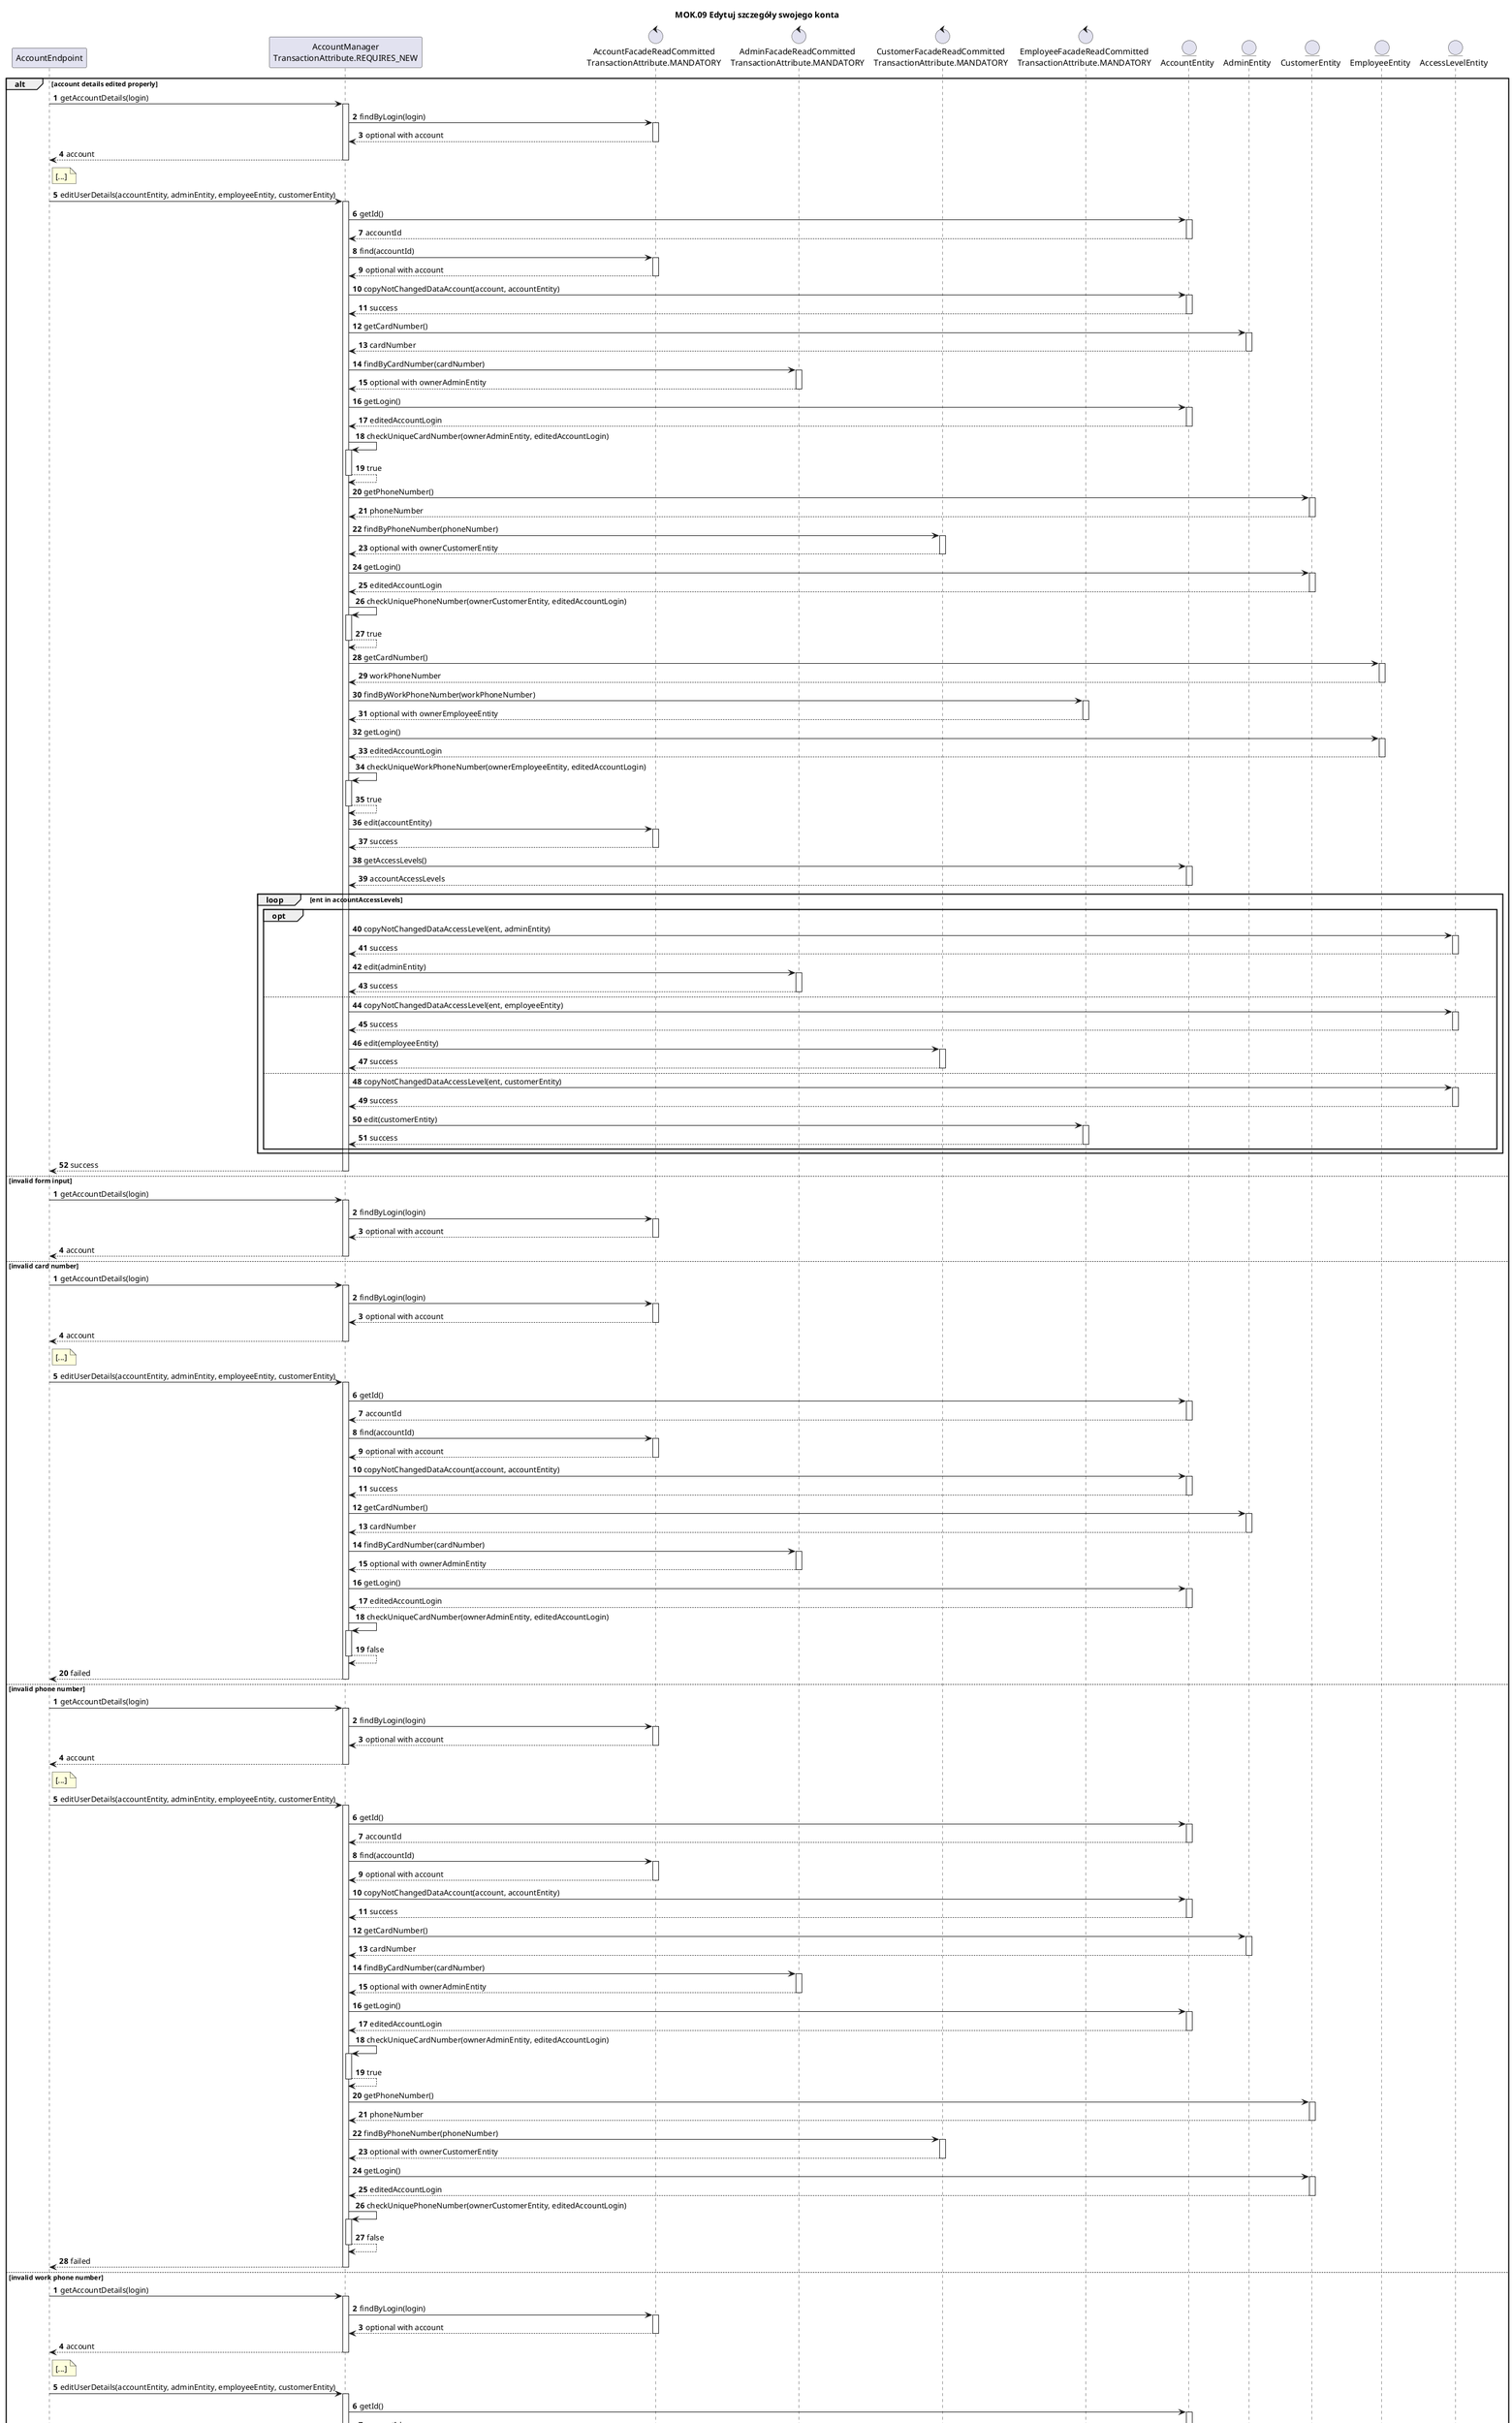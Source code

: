 @startuml

title MOK.09 Edytuj szczegóły swojego konta

autoactivate on
participant AccountEndpoint
participant "AccountManager\nTransactionAttribute.REQUIRES_NEW" as AccountManager
control "AccountFacadeReadCommitted\nTransactionAttribute.MANDATORY" as AccountFacade
control "AdminFacadeReadCommitted\nTransactionAttribute.MANDATORY" as AdminFacade
control "CustomerFacadeReadCommitted\nTransactionAttribute.MANDATORY" as CustomerFacade
control "EmployeeFacadeReadCommitted\nTransactionAttribute.MANDATORY" as EmployeeFacade
entity AccountEntity
entity AdminEntity
entity CustomerEntity
entity EmployeeEntity
entity AccessLevelEntity

alt account details edited properly
autonumber
                AccountEndpoint -> AccountManager: getAccountDetails(login)
                        AccountManager -> AccountFacade: findByLogin(login)
                        return optional with account
                return account

                note right AccountEndpoint
                    [...]
                end note

                AccountEndpoint -> AccountManager: editUserDetails(accountEntity, adminEntity, employeeEntity, customerEntity)
                        AccountManager -> AccountEntity: getId()
                        return accountId
                        AccountManager -> AccountFacade: find(accountId)
                        return optional with account
                        AccountManager -> AccountEntity: copyNotChangedDataAccount(account, accountEntity)
                        return success

                        AccountManager -> AdminEntity: getCardNumber()
                        return cardNumber
                            AccountManager -> AdminFacade: findByCardNumber(cardNumber)
                            return optional with ownerAdminEntity
                        AccountManager -> AccountEntity: getLogin()
                        return editedAccountLogin
                        AccountManager -> AccountManager: checkUniqueCardNumber(ownerAdminEntity, editedAccountLogin)
                        return true

                        AccountManager -> CustomerEntity: getPhoneNumber()
                        return phoneNumber
                            AccountManager -> CustomerFacade: findByPhoneNumber(phoneNumber)
                            return optional with ownerCustomerEntity
                        AccountManager -> CustomerEntity: getLogin()
                        return editedAccountLogin
                        AccountManager -> AccountManager: checkUniquePhoneNumber(ownerCustomerEntity, editedAccountLogin)
                        return true

                        AccountManager -> EmployeeEntity: getCardNumber()
                        return workPhoneNumber
                            AccountManager -> EmployeeFacade: findByWorkPhoneNumber(workPhoneNumber)
                            return optional with ownerEmployeeEntity
                        AccountManager -> EmployeeEntity: getLogin()
                        return editedAccountLogin
                        AccountManager -> AccountManager: checkUniqueWorkPhoneNumber(ownerEmployeeEntity, editedAccountLogin)
                        return true


                            AccountManager -> AccountFacade: edit(accountEntity)
                            return success
                        AccountManager -> AccountEntity: getAccessLevels()
                        return accountAccessLevels
                        loop ent in accountAccessLevels
                            opt
                                AccountManager -> AccessLevelEntity: copyNotChangedDataAccessLevel(ent, adminEntity)
                                return success
                                    AccountManager -> AdminFacade: edit(adminEntity)
                                    return success
                            else
                                AccountManager -> AccessLevelEntity: copyNotChangedDataAccessLevel(ent, employeeEntity)
                                return success
                                    AccountManager -> CustomerFacade: edit(employeeEntity)
                                    return success
                            else
                                AccountManager -> AccessLevelEntity: copyNotChangedDataAccessLevel(ent, customerEntity)
                                return success
                                    AccountManager -> EmployeeFacade: edit(customerEntity)
                                    return success
                            end
                        end
                return success
else invalid form input
autonumber
                AccountEndpoint -> AccountManager: getAccountDetails(login)
                        AccountManager -> AccountFacade: findByLogin(login)
                        return optional with account
                return account
else invalid card number
autonumber
                AccountEndpoint -> AccountManager: getAccountDetails(login)
                        AccountManager -> AccountFacade: findByLogin(login)
                        return optional with account
                return account

                note right AccountEndpoint
                    [...]
                end note

                AccountEndpoint -> AccountManager: editUserDetails(accountEntity, adminEntity, employeeEntity, customerEntity)
                        AccountManager -> AccountEntity: getId()
                        return accountId
                        AccountManager -> AccountFacade: find(accountId)
                        return optional with account
                        AccountManager -> AccountEntity: copyNotChangedDataAccount(account, accountEntity)
                        return success
                    AccountManager -> AdminEntity: getCardNumber()
                    return cardNumber
                        AccountManager -> AdminFacade: findByCardNumber(cardNumber)
                        return optional with ownerAdminEntity
                    AccountManager -> AccountEntity: getLogin()
                    return editedAccountLogin
                    AccountManager -> AccountManager: checkUniqueCardNumber(ownerAdminEntity, editedAccountLogin)
                    return false
                return failed
else invalid phone number
autonumber
                AccountEndpoint -> AccountManager: getAccountDetails(login)
                        AccountManager -> AccountFacade: findByLogin(login)
                        return optional with account
                return account

                note right AccountEndpoint
                    [...]
                end note

                AccountEndpoint -> AccountManager: editUserDetails(accountEntity, adminEntity, employeeEntity, customerEntity)
                        AccountManager -> AccountEntity: getId()
                        return accountId
                        AccountManager -> AccountFacade: find(accountId)
                        return optional with account
                        AccountManager -> AccountEntity: copyNotChangedDataAccount(account, accountEntity)
                        return success
                    AccountManager -> AdminEntity: getCardNumber()
                    return cardNumber
                        AccountManager -> AdminFacade: findByCardNumber(cardNumber)
                        return optional with ownerAdminEntity
                    AccountManager -> AccountEntity: getLogin()
                    return editedAccountLogin
                    AccountManager -> AccountManager: checkUniqueCardNumber(ownerAdminEntity, editedAccountLogin)
                    return true

                    AccountManager -> CustomerEntity: getPhoneNumber()
                    return phoneNumber
                        AccountManager -> CustomerFacade: findByPhoneNumber(phoneNumber)
                        return optional with ownerCustomerEntity
                    AccountManager -> CustomerEntity: getLogin()
                    return editedAccountLogin
                    AccountManager -> AccountManager: checkUniquePhoneNumber(ownerCustomerEntity, editedAccountLogin)
                    return false
                return failed
else invalid work phone number
autonumber
                AccountEndpoint -> AccountManager: getAccountDetails(login)
                        AccountManager -> AccountFacade: findByLogin(login)
                        return optional with account
                return account

                note right AccountEndpoint
                    [...]
                end note

                AccountEndpoint -> AccountManager: editUserDetails(accountEntity, adminEntity, employeeEntity, customerEntity)
                        AccountManager -> AccountEntity: getId()
                        return accountId
                        AccountManager -> AccountFacade: find(accountId)
                        return optional with account
                        AccountManager -> AccountEntity: copyNotChangedDataAccount(account, accountEntity)
                        return success
                    AccountManager -> AdminEntity: getCardNumber()
                    return cardNumber
                        AccountManager -> AdminFacade: findByCardNumber(cardNumber)
                        return optional with ownerAdminEntity
                    AccountManager -> AccountEntity: getLogin()
                    return editedAccountLogin
                    AccountManager -> AccountManager: checkUniqueCardNumber(ownerAdminEntity, editedAccountLogin)
                    return true

                    AccountManager -> CustomerEntity: getPhoneNumber()
                    return phoneNumber
                        AccountManager -> CustomerFacade: findByPhoneNumber(phoneNumber)
                        return optional with ownerCustomerEntity
                    AccountManager -> CustomerEntity: getLogin()
                    return editedAccountLogin
                    AccountManager -> AccountManager: checkUniquePhoneNumber(ownerCustomerEntity, editedAccountLogin)
                    return true

                    AccountManager -> EmployeeEntity: getCardNumber()
                    return workPhoneNumber
                        AccountManager -> EmployeeFacade: findByWorkPhoneNumber(workPhoneNumber)
                        return optional with ownerEmployeeEntity
                    AccountManager -> EmployeeEntity: getLogin()
                    return editedAccountLogin
                    AccountManager -> AccountManager: checkUniqueWorkPhoneNumber(ownerEmployeeEntity, editedAccountLogin)
                    return false
                return failed
else account does not exist
autonumber
                AccountEndpoint -> AccountManager: getAccountDetails(login)
                        AccountManager -> AccountFacade: findByLogin(login)
                        return optional with account
                return account

                note right AccountEndpoint
                    [...]
                end note

                AccountEndpoint -> AccountManager: editUserDetails(accountEntity, adminEntity, employeeEntity, customerEntity)
                        AccountManager -> AccountEntity: getId()
                        return accountId
                        AccountManager -> AccountFacade: find(accountId)
                        return empty optional
                return failed
end

@enduml